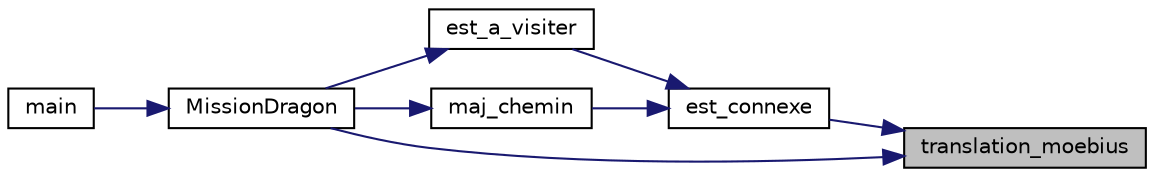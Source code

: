 digraph "translation_moebius"
{
 // LATEX_PDF_SIZE
  edge [fontname="Helvetica",fontsize="10",labelfontname="Helvetica",labelfontsize="10"];
  node [fontname="Helvetica",fontsize="10",shape=record];
  rankdir="RL";
  Node1 [label="translation_moebius",height=0.2,width=0.4,color="black", fillcolor="grey75", style="filled", fontcolor="black",tooltip="Translation vectorielle selon les contraintes d'un ruban de Moebius (inversions en Y aux bordures etc..."];
  Node1 -> Node2 [dir="back",color="midnightblue",fontsize="10",style="solid"];
  Node2 [label="est_connexe",height=0.2,width=0.4,color="black", fillcolor="white", style="filled",URL="$labyrinthe_8h.html#ab2f6f53e3989cc85f0cd055c769fa464",tooltip="Vérifie si une case est connexe à une autre (si on peut passer de l'une à l'autre)"];
  Node2 -> Node3 [dir="back",color="midnightblue",fontsize="10",style="solid"];
  Node3 [label="est_a_visiter",height=0.2,width=0.4,color="black", fillcolor="white", style="filled",URL="$labyrinthe_8h.html#a800b6334aa2f3fc21ee47c2f6161f0cd",tooltip="Vérifie si une case est à visiter ou non."];
  Node3 -> Node4 [dir="back",color="midnightblue",fontsize="10",style="solid"];
  Node4 [label="MissionDragon",height=0.2,width=0.4,color="black", fillcolor="white", style="filled",URL="$laby_game_8h.html#aaf229a2ed61a835a28258b1a8e588be5",tooltip="Parcours du labyrinthe par le dragon."];
  Node4 -> Node5 [dir="back",color="midnightblue",fontsize="10",style="solid"];
  Node5 [label="main",height=0.2,width=0.4,color="black", fillcolor="white", style="filled",URL="$main_8cpp.html#ae66f6b31b5ad750f1fe042a706a4e3d4",tooltip=" "];
  Node2 -> Node6 [dir="back",color="midnightblue",fontsize="10",style="solid"];
  Node6 [label="maj_chemin",height=0.2,width=0.4,color="black", fillcolor="white", style="filled",URL="$laby_game_8cpp.html#adec24760babd442c43aace3b514d7a5d",tooltip="Met à jour la pile contenant les coordonnées du chemin du dragon."];
  Node6 -> Node4 [dir="back",color="midnightblue",fontsize="10",style="solid"];
  Node1 -> Node4 [dir="back",color="midnightblue",fontsize="10",style="solid"];
}
